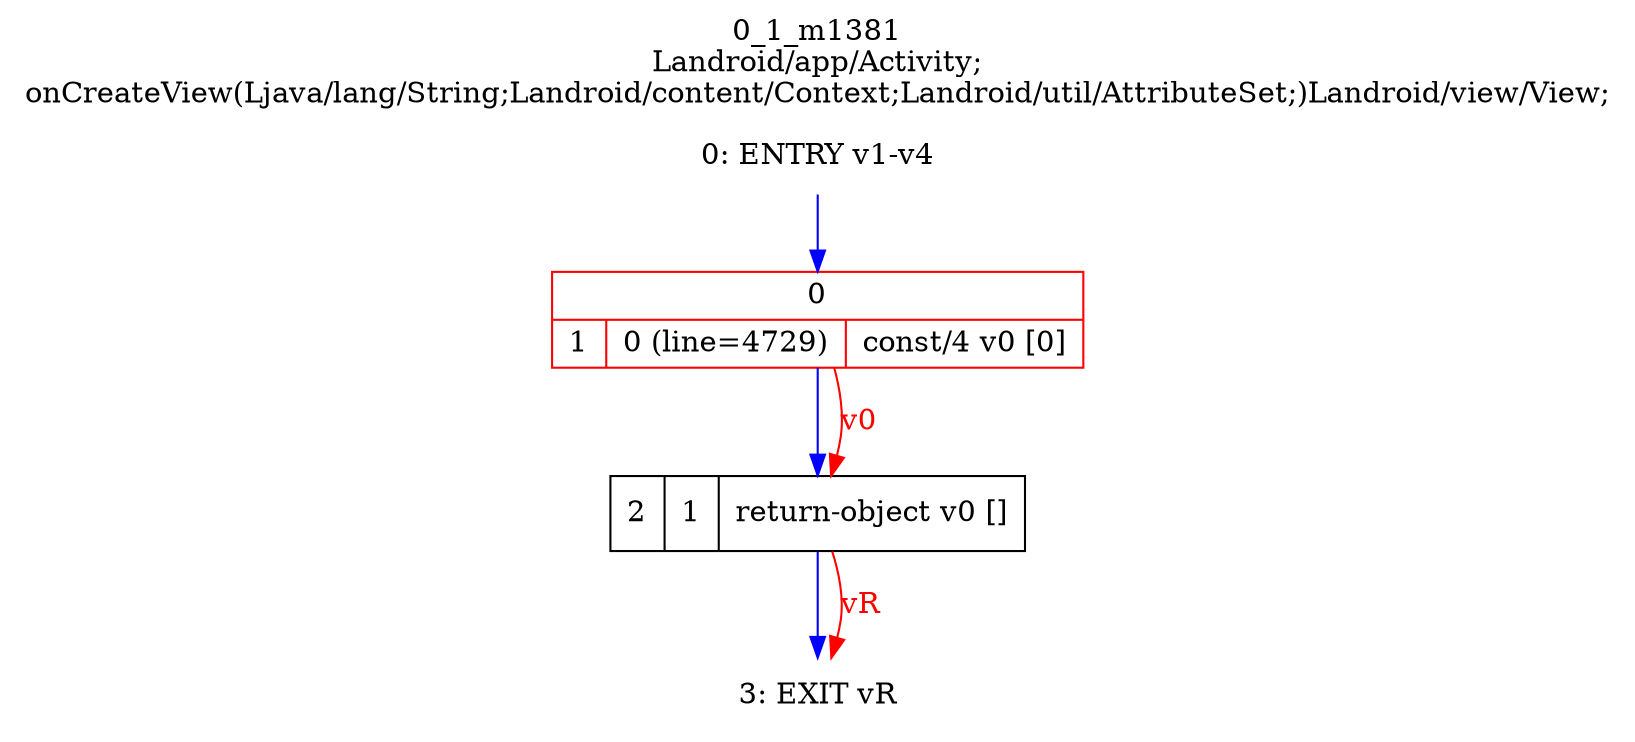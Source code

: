 digraph G {
rankdir=UD;
labelloc=t;
label="0_1_m1381\nLandroid/app/Activity;
onCreateView(Ljava/lang/String;Landroid/content/Context;Landroid/util/AttributeSet;)Landroid/view/View;";
0[label="0: ENTRY v1-v4",shape=plaintext];
1[label="{0|{1|0 (line=4729)|const/4 v0 [0]\l}}",shape=record, color=red];
2[label="2|1|return-object v0 []\l",shape=record];
3[label="3: EXIT vR",shape=plaintext];
0->1 [color=blue, fontcolor=blue,weight=100, taillabel=""];
1->2 [color=blue, fontcolor=blue,weight=100, taillabel=""];
2->3 [color=blue, fontcolor=blue,weight=100, taillabel=""];
1->2 [color=red, fontcolor=red, label="v0"];
2->3 [color=red, fontcolor=red, label="vR"];
}
